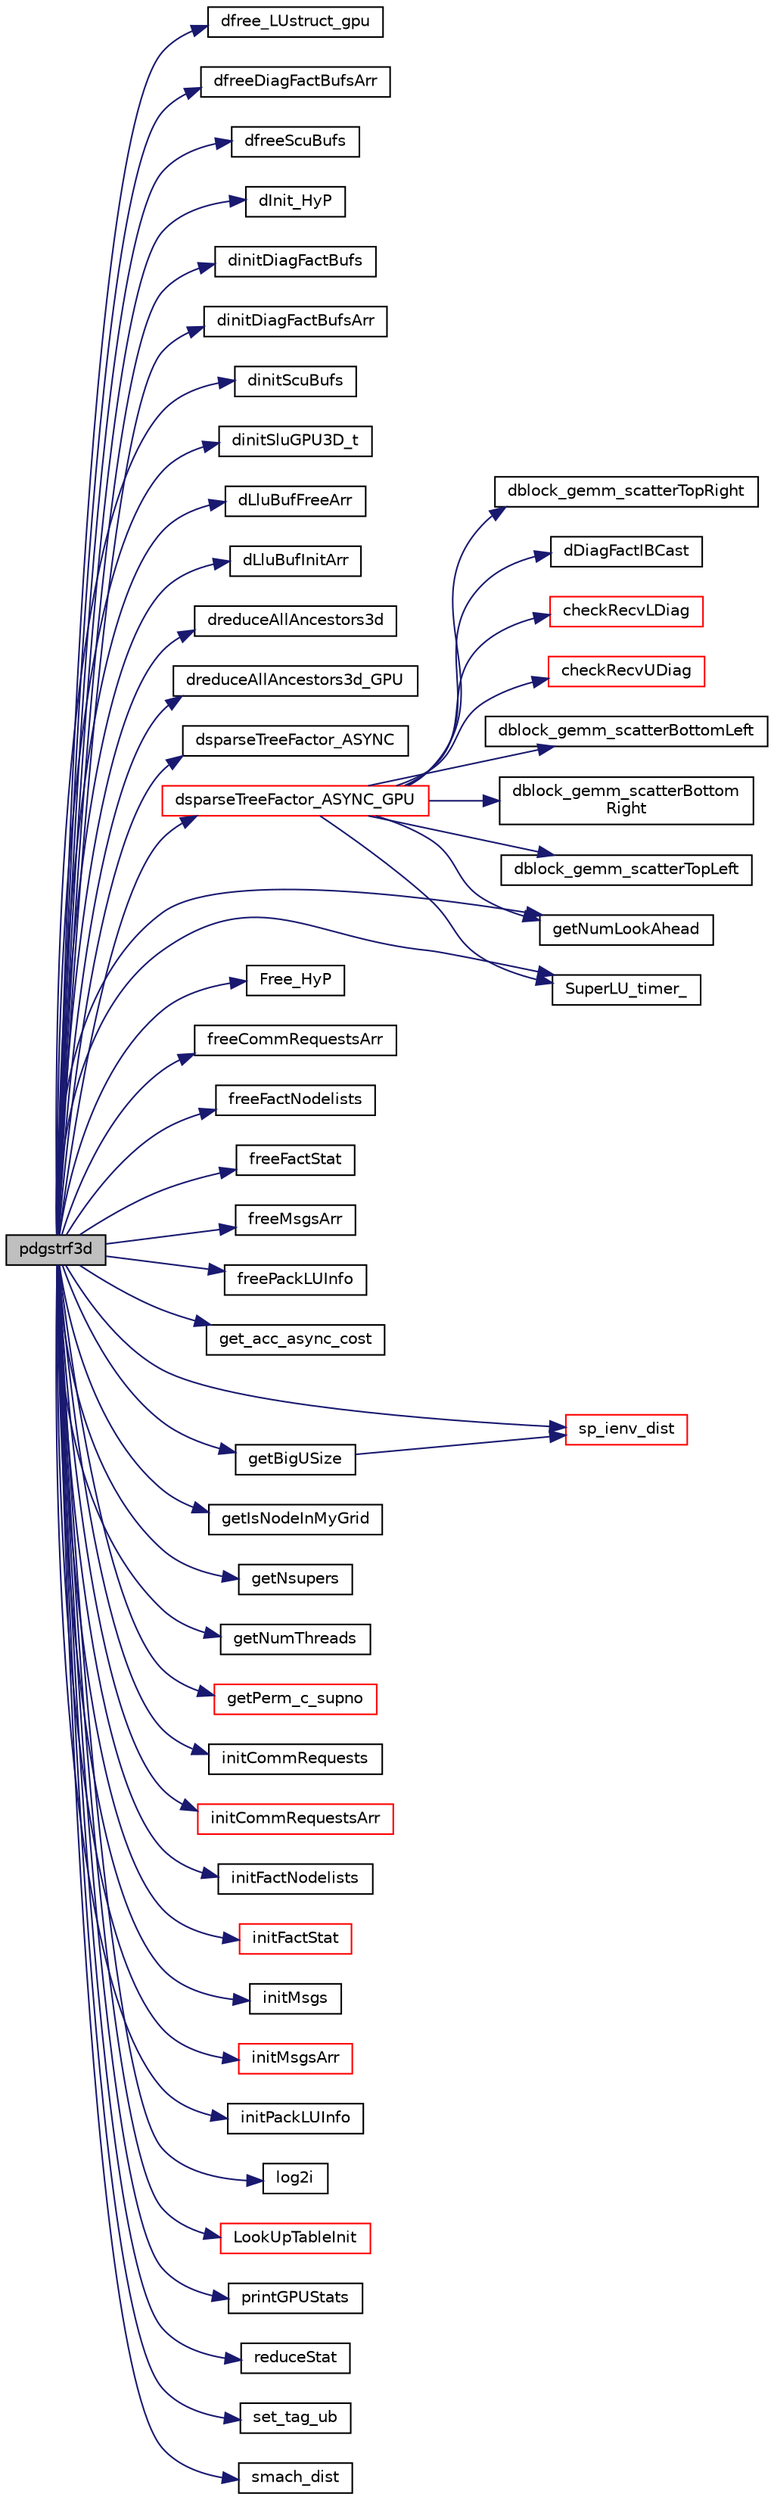 digraph "pdgstrf3d"
{
 // LATEX_PDF_SIZE
  edge [fontname="Helvetica",fontsize="10",labelfontname="Helvetica",labelfontsize="10"];
  node [fontname="Helvetica",fontsize="10",shape=record];
  rankdir="LR";
  Node1 [label="pdgstrf3d",height=0.2,width=0.4,color="black", fillcolor="grey75", style="filled", fontcolor="black",tooltip=" "];
  Node1 -> Node2 [color="midnightblue",fontsize="10",style="solid",fontname="Helvetica"];
  Node2 [label="dfree_LUstruct_gpu",height=0.2,width=0.4,color="black", fillcolor="white", style="filled",URL="$dlustruct__gpu_8h.html#a2460cf90015879f511b1967be80eec0a",tooltip=" "];
  Node1 -> Node3 [color="midnightblue",fontsize="10",style="solid",fontname="Helvetica"];
  Node3 [label="dfreeDiagFactBufsArr",height=0.2,width=0.4,color="black", fillcolor="white", style="filled",URL="$superlu__ddefs_8h.html#a3882c1405212fea95b56c4047485db0a",tooltip=" "];
  Node1 -> Node4 [color="midnightblue",fontsize="10",style="solid",fontname="Helvetica"];
  Node4 [label="dfreeScuBufs",height=0.2,width=0.4,color="black", fillcolor="white", style="filled",URL="$superlu__ddefs_8h.html#a1d3da324098b29892d78b869e3989f0a",tooltip=" "];
  Node1 -> Node5 [color="midnightblue",fontsize="10",style="solid",fontname="Helvetica"];
  Node5 [label="dInit_HyP",height=0.2,width=0.4,color="black", fillcolor="white", style="filled",URL="$superlu__ddefs_8h.html#a5f85b613c1b3847ac59626f8a09d6995",tooltip=" "];
  Node1 -> Node6 [color="midnightblue",fontsize="10",style="solid",fontname="Helvetica"];
  Node6 [label="dinitDiagFactBufs",height=0.2,width=0.4,color="black", fillcolor="white", style="filled",URL="$superlu__ddefs_8h.html#a949f76247e59edfb5d7c35462fe8d445",tooltip=" "];
  Node1 -> Node7 [color="midnightblue",fontsize="10",style="solid",fontname="Helvetica"];
  Node7 [label="dinitDiagFactBufsArr",height=0.2,width=0.4,color="black", fillcolor="white", style="filled",URL="$superlu__ddefs_8h.html#a4c10d51fff22d8b190454c79c974d0e8",tooltip=" "];
  Node1 -> Node8 [color="midnightblue",fontsize="10",style="solid",fontname="Helvetica"];
  Node8 [label="dinitScuBufs",height=0.2,width=0.4,color="black", fillcolor="white", style="filled",URL="$superlu__ddefs_8h.html#aa8f94199da2e510a4f0cfd0f869c63b3",tooltip=" "];
  Node1 -> Node9 [color="midnightblue",fontsize="10",style="solid",fontname="Helvetica"];
  Node9 [label="dinitSluGPU3D_t",height=0.2,width=0.4,color="black", fillcolor="white", style="filled",URL="$dlustruct__gpu_8h.html#a91445750aec1091a220c16d2cd48abe1",tooltip=" "];
  Node1 -> Node10 [color="midnightblue",fontsize="10",style="solid",fontname="Helvetica"];
  Node10 [label="dLluBufFreeArr",height=0.2,width=0.4,color="black", fillcolor="white", style="filled",URL="$superlu__ddefs_8h.html#abf3cbd9c39d3c603b17acda00e38cfbc",tooltip=" "];
  Node1 -> Node11 [color="midnightblue",fontsize="10",style="solid",fontname="Helvetica"];
  Node11 [label="dLluBufInitArr",height=0.2,width=0.4,color="black", fillcolor="white", style="filled",URL="$superlu__ddefs_8h.html#a258e0e72db8cf0b9cce44c91b35f0532",tooltip=" "];
  Node1 -> Node12 [color="midnightblue",fontsize="10",style="solid",fontname="Helvetica"];
  Node12 [label="dreduceAllAncestors3d",height=0.2,width=0.4,color="black", fillcolor="white", style="filled",URL="$superlu__ddefs_8h.html#ab8ec32864ee67d62c47818d5f32cf1bb",tooltip=" "];
  Node1 -> Node13 [color="midnightblue",fontsize="10",style="solid",fontname="Helvetica"];
  Node13 [label="dreduceAllAncestors3d_GPU",height=0.2,width=0.4,color="black", fillcolor="white", style="filled",URL="$dlustruct__gpu_8h.html#aa923ea1b7462806884e72fd4bfecef61",tooltip=" "];
  Node1 -> Node14 [color="midnightblue",fontsize="10",style="solid",fontname="Helvetica"];
  Node14 [label="dsparseTreeFactor_ASYNC",height=0.2,width=0.4,color="black", fillcolor="white", style="filled",URL="$superlu__ddefs_8h.html#ae7c68206e1b41fd57bc0a84f991b5944",tooltip=" "];
  Node1 -> Node15 [color="midnightblue",fontsize="10",style="solid",fontname="Helvetica"];
  Node15 [label="dsparseTreeFactor_ASYNC_GPU",height=0.2,width=0.4,color="red", fillcolor="white", style="filled",URL="$dlustruct__gpu_8h.html#a2b81f89f2098cb9137af9914376b437e",tooltip=" "];
  Node15 -> Node16 [color="midnightblue",fontsize="10",style="solid",fontname="Helvetica"];
  Node16 [label="checkRecvLDiag",height=0.2,width=0.4,color="red", fillcolor="white", style="filled",URL="$superlu__ddefs_8h.html#ae1b1a992117ecdad50408ff53d2a9b32",tooltip=" "];
  Node15 -> Node19 [color="midnightblue",fontsize="10",style="solid",fontname="Helvetica"];
  Node19 [label="checkRecvUDiag",height=0.2,width=0.4,color="red", fillcolor="white", style="filled",URL="$superlu__ddefs_8h.html#a4cc7924463ff2c61e98183e82d4a2578",tooltip=" "];
  Node15 -> Node21 [color="midnightblue",fontsize="10",style="solid",fontname="Helvetica"];
  Node21 [label="dblock_gemm_scatterBottomLeft",height=0.2,width=0.4,color="black", fillcolor="white", style="filled",URL="$superlu__ddefs_8h.html#a7b5fc1112df85465740d1b4ac3ae826c",tooltip=" "];
  Node15 -> Node22 [color="midnightblue",fontsize="10",style="solid",fontname="Helvetica"];
  Node22 [label="dblock_gemm_scatterBottom\lRight",height=0.2,width=0.4,color="black", fillcolor="white", style="filled",URL="$superlu__ddefs_8h.html#af73b09684b94389f335251073dbfc5ca",tooltip=" "];
  Node15 -> Node23 [color="midnightblue",fontsize="10",style="solid",fontname="Helvetica"];
  Node23 [label="dblock_gemm_scatterTopLeft",height=0.2,width=0.4,color="black", fillcolor="white", style="filled",URL="$superlu__ddefs_8h.html#a415184a388a135bba17cd8e5efb2a806",tooltip=" "];
  Node15 -> Node24 [color="midnightblue",fontsize="10",style="solid",fontname="Helvetica"];
  Node24 [label="dblock_gemm_scatterTopRight",height=0.2,width=0.4,color="black", fillcolor="white", style="filled",URL="$superlu__ddefs_8h.html#a767fa3f1045b5d74ef8a6a799d0b348f",tooltip=" "];
  Node15 -> Node25 [color="midnightblue",fontsize="10",style="solid",fontname="Helvetica"];
  Node25 [label="dDiagFactIBCast",height=0.2,width=0.4,color="black", fillcolor="white", style="filled",URL="$superlu__ddefs_8h.html#a75d9f4536212cb3e0a78599f654fe04c",tooltip=" "];
  Node15 -> Node50 [color="midnightblue",fontsize="10",style="solid",fontname="Helvetica"];
  Node50 [label="getNumLookAhead",height=0.2,width=0.4,color="black", fillcolor="white", style="filled",URL="$superlu__defs_8h.html#a7c7c25ad328cac2249ec07b230eb5529",tooltip=" "];
  Node15 -> Node18 [color="midnightblue",fontsize="10",style="solid",fontname="Helvetica"];
  Node18 [label="SuperLU_timer_",height=0.2,width=0.4,color="black", fillcolor="white", style="filled",URL="$superlu__timer_8c.html#a0c6777573bbfe81917cd381e0090d355",tooltip=" "];
  Node1 -> Node65 [color="midnightblue",fontsize="10",style="solid",fontname="Helvetica"];
  Node65 [label="Free_HyP",height=0.2,width=0.4,color="black", fillcolor="white", style="filled",URL="$sec__structs_8c.html#a40553465fa2e8b0c37d8d97c97b18a25",tooltip=" "];
  Node1 -> Node66 [color="midnightblue",fontsize="10",style="solid",fontname="Helvetica"];
  Node66 [label="freeCommRequestsArr",height=0.2,width=0.4,color="black", fillcolor="white", style="filled",URL="$superlu__defs_8h.html#aa3279ae18ec5dec3fbd41a084917349f",tooltip=" "];
  Node1 -> Node67 [color="midnightblue",fontsize="10",style="solid",fontname="Helvetica"];
  Node67 [label="freeFactNodelists",height=0.2,width=0.4,color="black", fillcolor="white", style="filled",URL="$superlu__defs_8h.html#a5cce34a1287efe79fc722cc9c11c98a8",tooltip=" "];
  Node1 -> Node68 [color="midnightblue",fontsize="10",style="solid",fontname="Helvetica"];
  Node68 [label="freeFactStat",height=0.2,width=0.4,color="black", fillcolor="white", style="filled",URL="$superlu__defs_8h.html#af940c3dc293506c21a43bac748385d75",tooltip=" "];
  Node1 -> Node69 [color="midnightblue",fontsize="10",style="solid",fontname="Helvetica"];
  Node69 [label="freeMsgsArr",height=0.2,width=0.4,color="black", fillcolor="white", style="filled",URL="$superlu__defs_8h.html#a478b9ed1b1efda477e5989e0994bb867",tooltip=" "];
  Node1 -> Node70 [color="midnightblue",fontsize="10",style="solid",fontname="Helvetica"];
  Node70 [label="freePackLUInfo",height=0.2,width=0.4,color="black", fillcolor="white", style="filled",URL="$superlu__ddefs_8h.html#a624256cd45a1d476cc7df155c958e291",tooltip=" "];
  Node1 -> Node71 [color="midnightblue",fontsize="10",style="solid",fontname="Helvetica"];
  Node71 [label="get_acc_async_cost",height=0.2,width=0.4,color="black", fillcolor="white", style="filled",URL="$acc__aux_8c.html#a89e0777c9b2e04fe9f0ccab26ab868a3",tooltip=" "];
  Node1 -> Node72 [color="midnightblue",fontsize="10",style="solid",fontname="Helvetica"];
  Node72 [label="getBigUSize",height=0.2,width=0.4,color="black", fillcolor="white", style="filled",URL="$superlu__defs_8h.html#a7a8844fd45df5075879a5b4ff323bb60",tooltip=" "];
  Node72 -> Node73 [color="midnightblue",fontsize="10",style="solid",fontname="Helvetica"];
  Node73 [label="sp_ienv_dist",height=0.2,width=0.4,color="red", fillcolor="white", style="filled",URL="$SRC_2sp__ienv_8c.html#a004725eb174f73ba121db829451a8e8c",tooltip=" "];
  Node1 -> Node75 [color="midnightblue",fontsize="10",style="solid",fontname="Helvetica"];
  Node75 [label="getIsNodeInMyGrid",height=0.2,width=0.4,color="black", fillcolor="white", style="filled",URL="$superlu__defs_8h.html#ab7419ded807f1ba11ae54bd1104be02c",tooltip=" "];
  Node1 -> Node76 [color="midnightblue",fontsize="10",style="solid",fontname="Helvetica"];
  Node76 [label="getNsupers",height=0.2,width=0.4,color="black", fillcolor="white", style="filled",URL="$superlu__ddefs_8h.html#a3535120fba14b850ddd4f87b63c75d9a",tooltip=" "];
  Node1 -> Node50 [color="midnightblue",fontsize="10",style="solid",fontname="Helvetica"];
  Node1 -> Node77 [color="midnightblue",fontsize="10",style="solid",fontname="Helvetica"];
  Node77 [label="getNumThreads",height=0.2,width=0.4,color="black", fillcolor="white", style="filled",URL="$superlu__defs_8h.html#aa4c00723599efa0ea5f1257547a1373b",tooltip=" "];
  Node1 -> Node78 [color="midnightblue",fontsize="10",style="solid",fontname="Helvetica"];
  Node78 [label="getPerm_c_supno",height=0.2,width=0.4,color="red", fillcolor="white", style="filled",URL="$superlu__defs_8h.html#a0c23f9d70bb62c01720a2ef55554799d",tooltip=" "];
  Node1 -> Node81 [color="midnightblue",fontsize="10",style="solid",fontname="Helvetica"];
  Node81 [label="initCommRequests",height=0.2,width=0.4,color="black", fillcolor="white", style="filled",URL="$superlu__defs_8h.html#a27c86460626e2dcfc63b0e3f360073cc",tooltip=" "];
  Node1 -> Node82 [color="midnightblue",fontsize="10",style="solid",fontname="Helvetica"];
  Node82 [label="initCommRequestsArr",height=0.2,width=0.4,color="red", fillcolor="white", style="filled",URL="$superlu__defs_8h.html#acb018b103998637bf684224b7205436a",tooltip=" "];
  Node1 -> Node84 [color="midnightblue",fontsize="10",style="solid",fontname="Helvetica"];
  Node84 [label="initFactNodelists",height=0.2,width=0.4,color="black", fillcolor="white", style="filled",URL="$superlu__defs_8h.html#ace36185694eea61a9d08cc5efeeee8e8",tooltip=" "];
  Node1 -> Node85 [color="midnightblue",fontsize="10",style="solid",fontname="Helvetica"];
  Node85 [label="initFactStat",height=0.2,width=0.4,color="red", fillcolor="white", style="filled",URL="$superlu__defs_8h.html#a56627536c8ada7c527914faf3a0eb48a",tooltip=" "];
  Node1 -> Node86 [color="midnightblue",fontsize="10",style="solid",fontname="Helvetica"];
  Node86 [label="initMsgs",height=0.2,width=0.4,color="black", fillcolor="white", style="filled",URL="$superlu__defs_8h.html#ab3e1154e807afeb198990780367b2165",tooltip=" "];
  Node1 -> Node87 [color="midnightblue",fontsize="10",style="solid",fontname="Helvetica"];
  Node87 [label="initMsgsArr",height=0.2,width=0.4,color="red", fillcolor="white", style="filled",URL="$superlu__defs_8h.html#a25dcff6c50d1e7f584a7da0d8b59abb7",tooltip=" "];
  Node1 -> Node89 [color="midnightblue",fontsize="10",style="solid",fontname="Helvetica"];
  Node89 [label="initPackLUInfo",height=0.2,width=0.4,color="black", fillcolor="white", style="filled",URL="$superlu__ddefs_8h.html#a0582baf99f04af0d7c0748bdc291fc79",tooltip=" "];
  Node1 -> Node90 [color="midnightblue",fontsize="10",style="solid",fontname="Helvetica"];
  Node90 [label="log2i",height=0.2,width=0.4,color="black", fillcolor="white", style="filled",URL="$superlu__defs_8h.html#a136c4bd713589ca86dffdc11ae5477ea",tooltip=" "];
  Node1 -> Node91 [color="midnightblue",fontsize="10",style="solid",fontname="Helvetica"];
  Node91 [label="LookUpTableInit",height=0.2,width=0.4,color="red", fillcolor="white", style="filled",URL="$acc__aux_8c.html#a4cf948b02c37dd3f1fd16ce30297d3ee",tooltip=" "];
  Node1 -> Node92 [color="midnightblue",fontsize="10",style="solid",fontname="Helvetica"];
  Node92 [label="printGPUStats",height=0.2,width=0.4,color="black", fillcolor="white", style="filled",URL="$gpu__api__utils_8c.html#ae9c043719bab933bc356fba6e8b74b3f",tooltip=" "];
  Node1 -> Node93 [color="midnightblue",fontsize="10",style="solid",fontname="Helvetica"];
  Node93 [label="reduceStat",height=0.2,width=0.4,color="black", fillcolor="white", style="filled",URL="$superlu__defs_8h.html#a2ed98f12a5130869a7ef76dd97830af5",tooltip=" "];
  Node1 -> Node94 [color="midnightblue",fontsize="10",style="solid",fontname="Helvetica"];
  Node94 [label="set_tag_ub",height=0.2,width=0.4,color="black", fillcolor="white", style="filled",URL="$superlu__defs_8h.html#a7f357762554fcbeb6c9b191ccb21a8a6",tooltip=" "];
  Node1 -> Node95 [color="midnightblue",fontsize="10",style="solid",fontname="Helvetica"];
  Node95 [label="smach_dist",height=0.2,width=0.4,color="black", fillcolor="white", style="filled",URL="$smach__dist_8c.html#a7fe5e800bc6c97889ed8ecdc073dbaf9",tooltip=" "];
  Node1 -> Node73 [color="midnightblue",fontsize="10",style="solid",fontname="Helvetica"];
  Node1 -> Node18 [color="midnightblue",fontsize="10",style="solid",fontname="Helvetica"];
}
